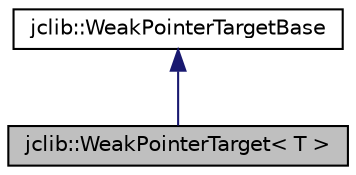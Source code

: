 digraph "jclib::WeakPointerTarget&lt; T &gt;"
{
  edge [fontname="Helvetica",fontsize="10",labelfontname="Helvetica",labelfontsize="10"];
  node [fontname="Helvetica",fontsize="10",shape=record];
  Node2 [label="jclib::WeakPointerTarget\< T \>",height=0.2,width=0.4,color="black", fillcolor="grey75", style="filled", fontcolor="black"];
  Node3 -> Node2 [dir="back",color="midnightblue",fontsize="10",style="solid",fontname="Helvetica"];
  Node3 [label="jclib::WeakPointerTargetBase",height=0.2,width=0.4,color="black", fillcolor="white", style="filled",URL="$classjclib_1_1WeakPointerTargetBase.html"];
}
